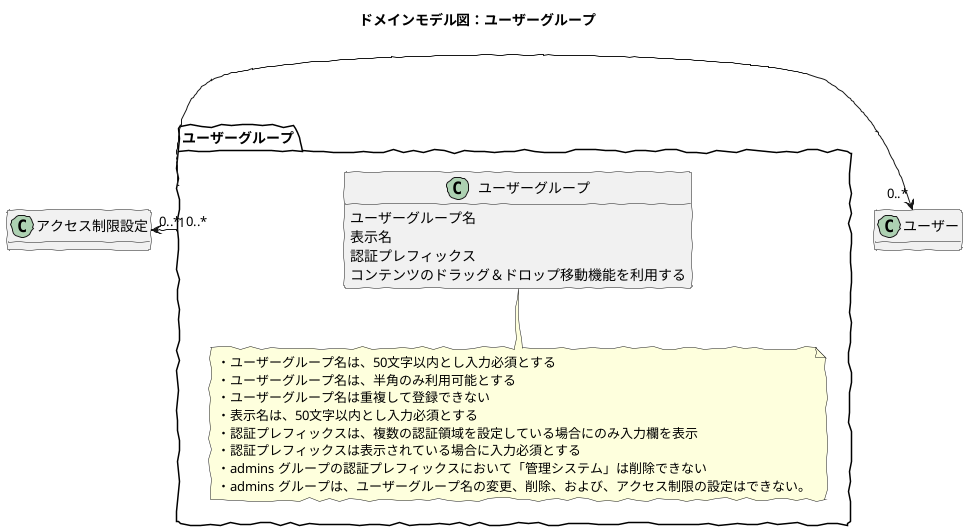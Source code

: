 @startuml
skinparam handwritten true
hide method

title ドメインモデル図：ユーザーグループ

package ユーザーグループ {
	
	class ユーザーグループ {
		ユーザーグループ名
		表示名
		認証プレフィックス
		コンテンツのドラッグ＆ドロップ移動機能を利用する
	}
	note bottom
	・ユーザーグループ名は、50文字以内とし入力必須とする
	・ユーザーグループ名は、半角のみ利用可能とする
	・ユーザーグループ名は重複して登録できない
	・表示名は、50文字以内とし入力必須とする
	・認証プレフィックスは、複数の認証領域を設定している場合にのみ入力欄を表示
	・認証プレフィックスは表示されている場合に入力必須とする
	・admins グループの認証プレフィックスにおいて「管理システム」は削除できない
	・admins グループは、ユーザーグループ名の変更、削除、および、アクセス制限の設定はできない。
	endnote

}

class ユーザー

class アクセス制限設定

ユーザーグループ "1" -left-> "0..*" アクセス制限設定
ユーザーグループ "0..*" -right-> "0..*" ユーザー

@enduml
